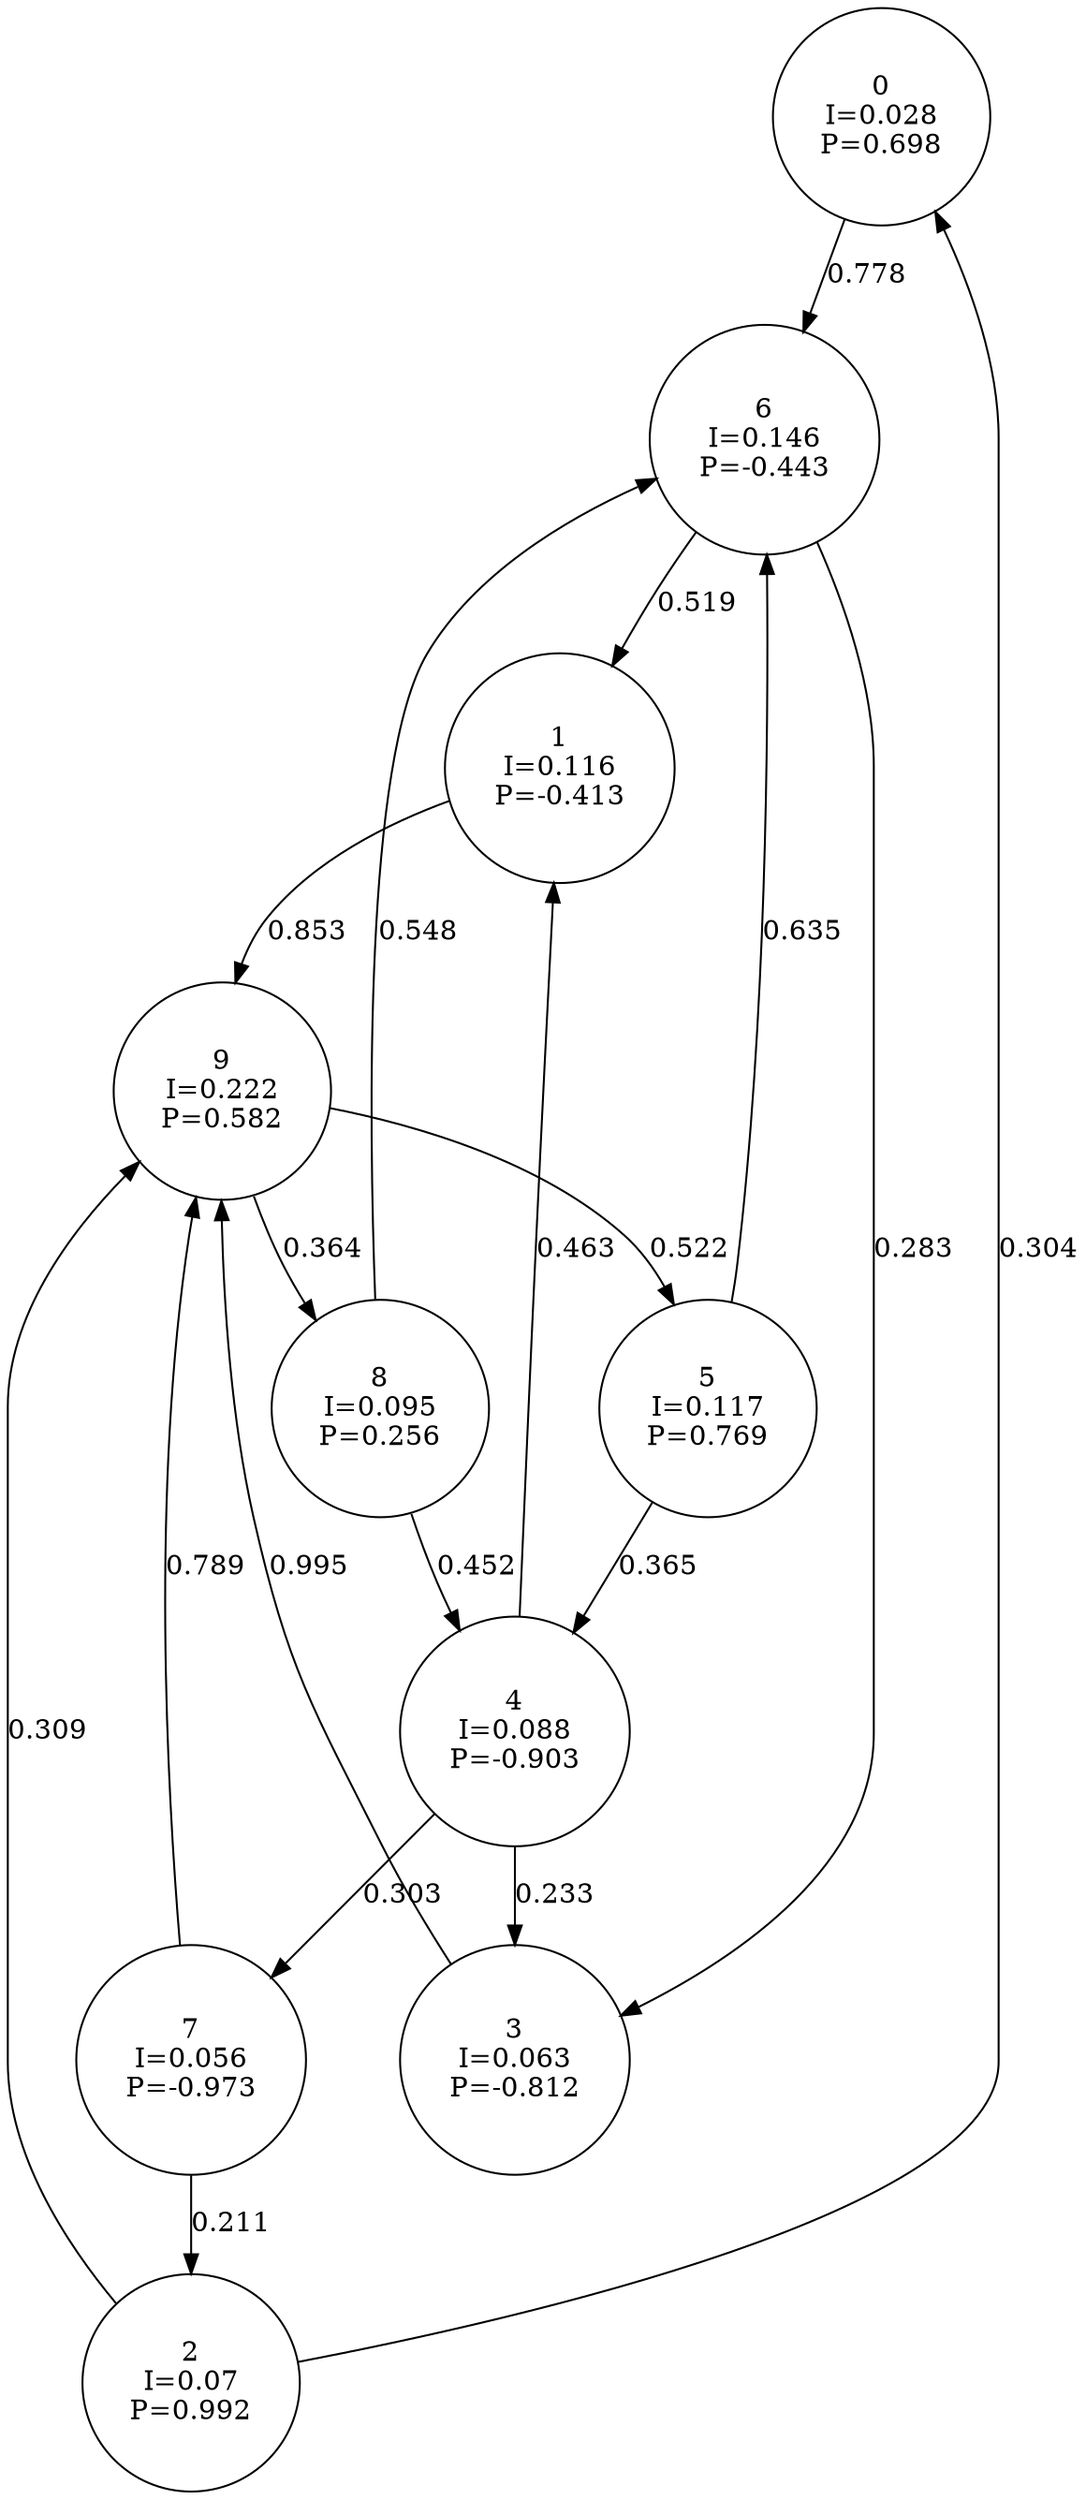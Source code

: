 digraph a {
0 [shape=circle, label="0\nI=0.028\nP=0.698"];
	0 -> 6 [label="0.778"];
1 [shape=circle, label="1\nI=0.116\nP=-0.413"];
	1 -> 9 [label="0.853"];
2 [shape=circle, label="2\nI=0.07\nP=0.992"];
	2 -> 0 [label="0.304"];
	2 -> 9 [label="0.309"];
3 [shape=circle, label="3\nI=0.063\nP=-0.812"];
	3 -> 9 [label="0.995"];
4 [shape=circle, label="4\nI=0.088\nP=-0.903"];
	4 -> 1 [label="0.463"];
	4 -> 3 [label="0.233"];
	4 -> 7 [label="0.303"];
5 [shape=circle, label="5\nI=0.117\nP=0.769"];
	5 -> 4 [label="0.365"];
	5 -> 6 [label="0.635"];
6 [shape=circle, label="6\nI=0.146\nP=-0.443"];
	6 -> 1 [label="0.519"];
	6 -> 3 [label="0.283"];
7 [shape=circle, label="7\nI=0.056\nP=-0.973"];
	7 -> 2 [label="0.211"];
	7 -> 9 [label="0.789"];
8 [shape=circle, label="8\nI=0.095\nP=0.256"];
	8 -> 4 [label="0.452"];
	8 -> 6 [label="0.548"];
9 [shape=circle, label="9\nI=0.222\nP=0.582"];
	9 -> 5 [label="0.522"];
	9 -> 8 [label="0.364"];
}